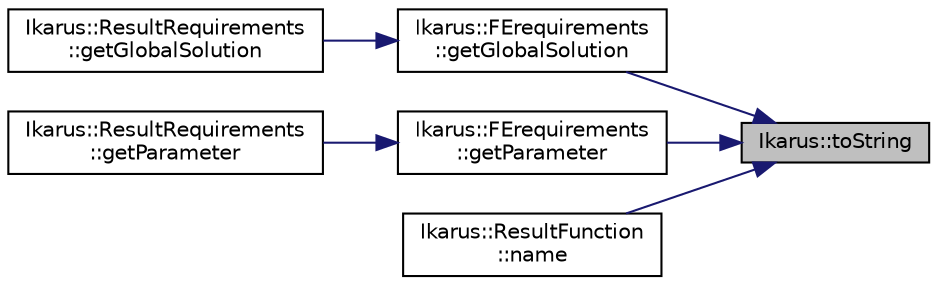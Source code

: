 digraph "Ikarus::toString"
{
 // LATEX_PDF_SIZE
  edge [fontname="Helvetica",fontsize="10",labelfontname="Helvetica",labelfontsize="10"];
  node [fontname="Helvetica",fontsize="10",shape=record];
  rankdir="RL";
  Node1 [label="Ikarus::toString",height=0.2,width=0.4,color="black", fillcolor="grey75", style="filled", fontcolor="black",tooltip=" "];
  Node1 -> Node2 [dir="back",color="midnightblue",fontsize="10",style="solid",fontname="Helvetica"];
  Node2 [label="Ikarus::FErequirements\l::getGlobalSolution",height=0.2,width=0.4,color="black", fillcolor="white", style="filled",URL="$d8/d15/a01218.html#a6b9d77c43bcb665126cd6aa7a17b8ce0",tooltip="Get the raw global solution vector for a specific type."];
  Node2 -> Node3 [dir="back",color="midnightblue",fontsize="10",style="solid",fontname="Helvetica"];
  Node3 [label="Ikarus::ResultRequirements\l::getGlobalSolution",height=0.2,width=0.4,color="black", fillcolor="white", style="filled",URL="$dd/d9e/a01226.html#ad587482320609b1ab17c82b094000d08",tooltip="Get the global solution for a specific global solution type."];
  Node1 -> Node4 [dir="back",color="midnightblue",fontsize="10",style="solid",fontname="Helvetica"];
  Node4 [label="Ikarus::FErequirements\l::getParameter",height=0.2,width=0.4,color="black", fillcolor="white", style="filled",URL="$d8/d15/a01218.html#a040ef8c38857afd83c10024931a3b436",tooltip="Get the raw parameter value for a specific key."];
  Node4 -> Node5 [dir="back",color="midnightblue",fontsize="10",style="solid",fontname="Helvetica"];
  Node5 [label="Ikarus::ResultRequirements\l::getParameter",height=0.2,width=0.4,color="black", fillcolor="white", style="filled",URL="$dd/d9e/a01226.html#a6117237834b64f1ebaecafcd282f4d4b",tooltip="Get the value of a specific parameter."];
  Node1 -> Node6 [dir="back",color="midnightblue",fontsize="10",style="solid",fontname="Helvetica"];
  Node6 [label="Ikarus::ResultFunction\l::name",height=0.2,width=0.4,color="black", fillcolor="white", style="filled",URL="$d5/da0/a01342.html#aeab965379985b94a9c60059b01595f6b",tooltip="Get the name of the result type."];
}
